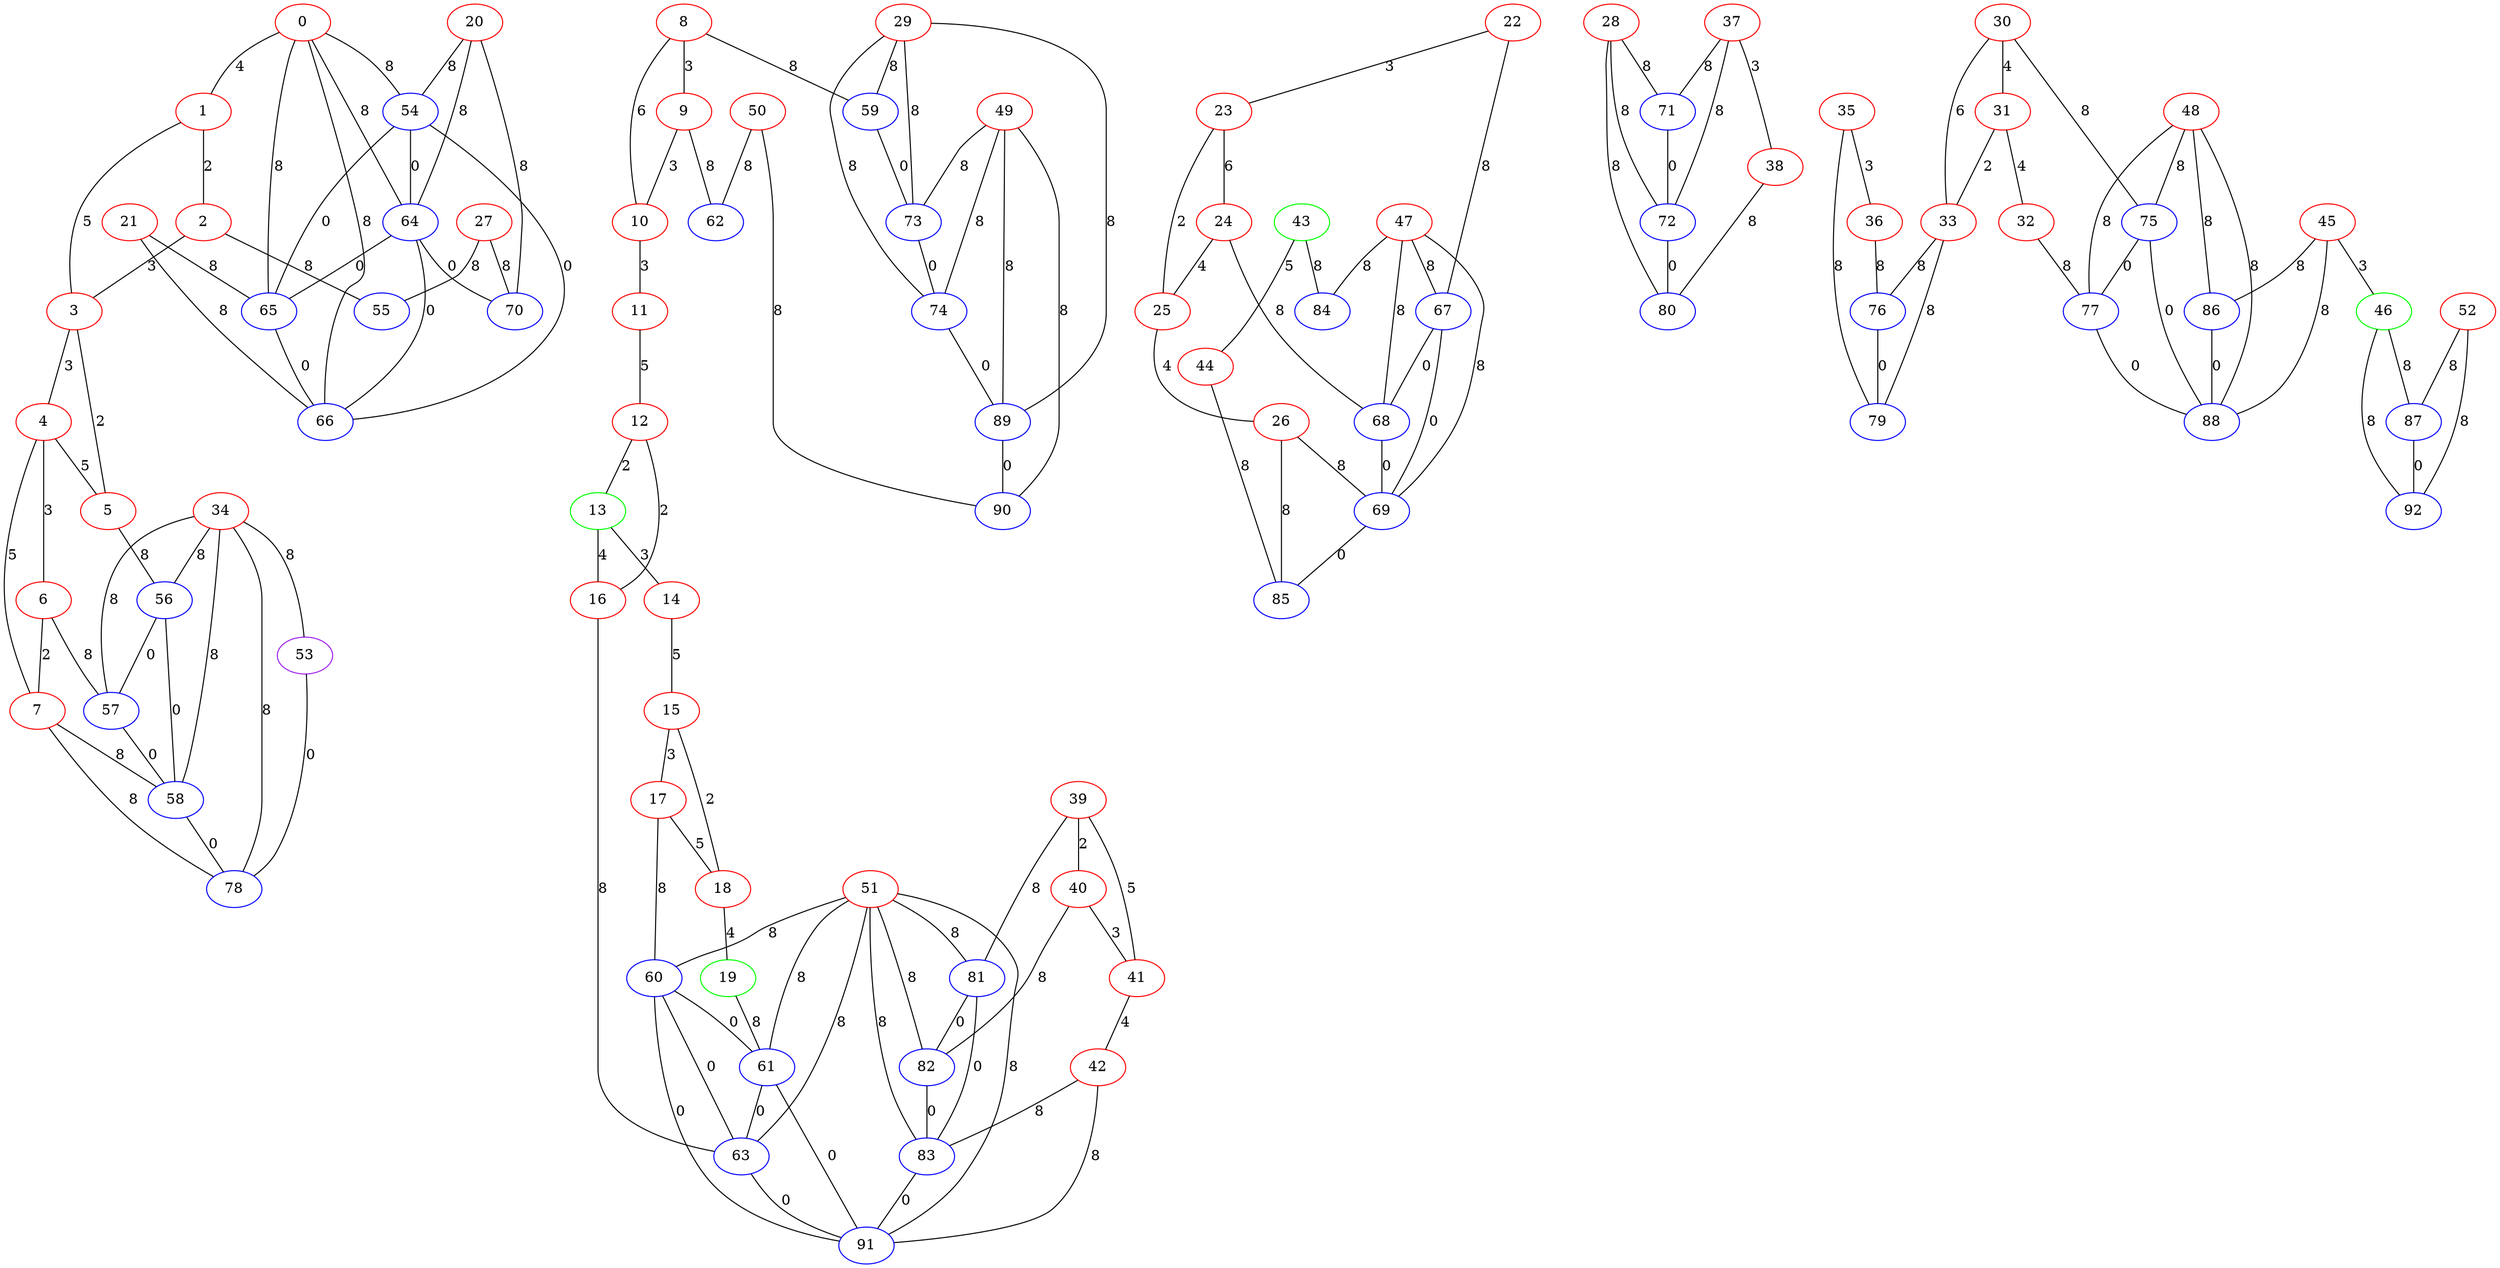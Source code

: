 graph "" {
0 [color=red, weight=1];
1 [color=red, weight=1];
2 [color=red, weight=1];
3 [color=red, weight=1];
4 [color=red, weight=1];
5 [color=red, weight=1];
6 [color=red, weight=1];
7 [color=red, weight=1];
8 [color=red, weight=1];
9 [color=red, weight=1];
10 [color=red, weight=1];
11 [color=red, weight=1];
12 [color=red, weight=1];
13 [color=green, weight=2];
14 [color=red, weight=1];
15 [color=red, weight=1];
16 [color=red, weight=1];
17 [color=red, weight=1];
18 [color=red, weight=1];
19 [color=green, weight=2];
20 [color=red, weight=1];
21 [color=red, weight=1];
22 [color=red, weight=1];
23 [color=red, weight=1];
24 [color=red, weight=1];
25 [color=red, weight=1];
26 [color=red, weight=1];
27 [color=red, weight=1];
28 [color=red, weight=1];
29 [color=red, weight=1];
30 [color=red, weight=1];
31 [color=red, weight=1];
32 [color=red, weight=1];
33 [color=red, weight=1];
34 [color=red, weight=1];
35 [color=red, weight=1];
36 [color=red, weight=1];
37 [color=red, weight=1];
38 [color=red, weight=1];
39 [color=red, weight=1];
40 [color=red, weight=1];
41 [color=red, weight=1];
42 [color=red, weight=1];
43 [color=green, weight=2];
44 [color=red, weight=1];
45 [color=red, weight=1];
46 [color=green, weight=2];
47 [color=red, weight=1];
48 [color=red, weight=1];
49 [color=red, weight=1];
50 [color=red, weight=1];
51 [color=red, weight=1];
52 [color=red, weight=1];
53 [color=purple, weight=4];
54 [color=blue, weight=3];
55 [color=blue, weight=3];
56 [color=blue, weight=3];
57 [color=blue, weight=3];
58 [color=blue, weight=3];
59 [color=blue, weight=3];
60 [color=blue, weight=3];
61 [color=blue, weight=3];
62 [color=blue, weight=3];
63 [color=blue, weight=3];
64 [color=blue, weight=3];
65 [color=blue, weight=3];
66 [color=blue, weight=3];
67 [color=blue, weight=3];
68 [color=blue, weight=3];
69 [color=blue, weight=3];
70 [color=blue, weight=3];
71 [color=blue, weight=3];
72 [color=blue, weight=3];
73 [color=blue, weight=3];
74 [color=blue, weight=3];
75 [color=blue, weight=3];
76 [color=blue, weight=3];
77 [color=blue, weight=3];
78 [color=blue, weight=3];
79 [color=blue, weight=3];
80 [color=blue, weight=3];
81 [color=blue, weight=3];
82 [color=blue, weight=3];
83 [color=blue, weight=3];
84 [color=blue, weight=3];
85 [color=blue, weight=3];
86 [color=blue, weight=3];
87 [color=blue, weight=3];
88 [color=blue, weight=3];
89 [color=blue, weight=3];
90 [color=blue, weight=3];
91 [color=blue, weight=3];
92 [color=blue, weight=3];
0 -- 64  [key=0, label=8];
0 -- 1  [key=0, label=4];
0 -- 66  [key=0, label=8];
0 -- 54  [key=0, label=8];
0 -- 65  [key=0, label=8];
1 -- 2  [key=0, label=2];
1 -- 3  [key=0, label=5];
2 -- 3  [key=0, label=3];
2 -- 55  [key=0, label=8];
3 -- 4  [key=0, label=3];
3 -- 5  [key=0, label=2];
4 -- 5  [key=0, label=5];
4 -- 6  [key=0, label=3];
4 -- 7  [key=0, label=5];
5 -- 56  [key=0, label=8];
6 -- 57  [key=0, label=8];
6 -- 7  [key=0, label=2];
7 -- 58  [key=0, label=8];
7 -- 78  [key=0, label=8];
8 -- 9  [key=0, label=3];
8 -- 10  [key=0, label=6];
8 -- 59  [key=0, label=8];
9 -- 10  [key=0, label=3];
9 -- 62  [key=0, label=8];
10 -- 11  [key=0, label=3];
11 -- 12  [key=0, label=5];
12 -- 16  [key=0, label=2];
12 -- 13  [key=0, label=2];
13 -- 16  [key=0, label=4];
13 -- 14  [key=0, label=3];
14 -- 15  [key=0, label=5];
15 -- 17  [key=0, label=3];
15 -- 18  [key=0, label=2];
16 -- 63  [key=0, label=8];
17 -- 18  [key=0, label=5];
17 -- 60  [key=0, label=8];
18 -- 19  [key=0, label=4];
19 -- 61  [key=0, label=8];
20 -- 64  [key=0, label=8];
20 -- 70  [key=0, label=8];
20 -- 54  [key=0, label=8];
21 -- 65  [key=0, label=8];
21 -- 66  [key=0, label=8];
22 -- 67  [key=0, label=8];
22 -- 23  [key=0, label=3];
23 -- 24  [key=0, label=6];
23 -- 25  [key=0, label=2];
24 -- 25  [key=0, label=4];
24 -- 68  [key=0, label=8];
25 -- 26  [key=0, label=4];
26 -- 69  [key=0, label=8];
26 -- 85  [key=0, label=8];
27 -- 70  [key=0, label=8];
27 -- 55  [key=0, label=8];
28 -- 72  [key=0, label=8];
28 -- 80  [key=0, label=8];
28 -- 71  [key=0, label=8];
29 -- 89  [key=0, label=8];
29 -- 74  [key=0, label=8];
29 -- 59  [key=0, label=8];
29 -- 73  [key=0, label=8];
30 -- 33  [key=0, label=6];
30 -- 75  [key=0, label=8];
30 -- 31  [key=0, label=4];
31 -- 32  [key=0, label=4];
31 -- 33  [key=0, label=2];
32 -- 77  [key=0, label=8];
33 -- 79  [key=0, label=8];
33 -- 76  [key=0, label=8];
34 -- 56  [key=0, label=8];
34 -- 57  [key=0, label=8];
34 -- 58  [key=0, label=8];
34 -- 53  [key=0, label=8];
34 -- 78  [key=0, label=8];
35 -- 36  [key=0, label=3];
35 -- 79  [key=0, label=8];
36 -- 76  [key=0, label=8];
37 -- 72  [key=0, label=8];
37 -- 38  [key=0, label=3];
37 -- 71  [key=0, label=8];
38 -- 80  [key=0, label=8];
39 -- 40  [key=0, label=2];
39 -- 41  [key=0, label=5];
39 -- 81  [key=0, label=8];
40 -- 41  [key=0, label=3];
40 -- 82  [key=0, label=8];
41 -- 42  [key=0, label=4];
42 -- 91  [key=0, label=8];
42 -- 83  [key=0, label=8];
43 -- 84  [key=0, label=8];
43 -- 44  [key=0, label=5];
44 -- 85  [key=0, label=8];
45 -- 88  [key=0, label=8];
45 -- 86  [key=0, label=8];
45 -- 46  [key=0, label=3];
46 -- 92  [key=0, label=8];
46 -- 87  [key=0, label=8];
47 -- 84  [key=0, label=8];
47 -- 67  [key=0, label=8];
47 -- 68  [key=0, label=8];
47 -- 69  [key=0, label=8];
48 -- 88  [key=0, label=8];
48 -- 75  [key=0, label=8];
48 -- 77  [key=0, label=8];
48 -- 86  [key=0, label=8];
49 -- 89  [key=0, label=8];
49 -- 90  [key=0, label=8];
49 -- 74  [key=0, label=8];
49 -- 73  [key=0, label=8];
50 -- 90  [key=0, label=8];
50 -- 62  [key=0, label=8];
51 -- 81  [key=0, label=8];
51 -- 82  [key=0, label=8];
51 -- 83  [key=0, label=8];
51 -- 91  [key=0, label=8];
51 -- 60  [key=0, label=8];
51 -- 61  [key=0, label=8];
51 -- 63  [key=0, label=8];
52 -- 92  [key=0, label=8];
52 -- 87  [key=0, label=8];
53 -- 78  [key=0, label=0];
54 -- 64  [key=0, label=0];
54 -- 65  [key=0, label=0];
54 -- 66  [key=0, label=0];
56 -- 57  [key=0, label=0];
56 -- 58  [key=0, label=0];
57 -- 58  [key=0, label=0];
58 -- 78  [key=0, label=0];
59 -- 73  [key=0, label=0];
60 -- 91  [key=0, label=0];
60 -- 61  [key=0, label=0];
60 -- 63  [key=0, label=0];
61 -- 91  [key=0, label=0];
61 -- 63  [key=0, label=0];
63 -- 91  [key=0, label=0];
64 -- 65  [key=0, label=0];
64 -- 66  [key=0, label=0];
64 -- 70  [key=0, label=0];
65 -- 66  [key=0, label=0];
67 -- 68  [key=0, label=0];
67 -- 69  [key=0, label=0];
68 -- 69  [key=0, label=0];
69 -- 85  [key=0, label=0];
71 -- 72  [key=0, label=0];
72 -- 80  [key=0, label=0];
73 -- 74  [key=0, label=0];
74 -- 89  [key=0, label=0];
75 -- 88  [key=0, label=0];
75 -- 77  [key=0, label=0];
76 -- 79  [key=0, label=0];
77 -- 88  [key=0, label=0];
81 -- 82  [key=0, label=0];
81 -- 83  [key=0, label=0];
82 -- 83  [key=0, label=0];
83 -- 91  [key=0, label=0];
86 -- 88  [key=0, label=0];
87 -- 92  [key=0, label=0];
89 -- 90  [key=0, label=0];
}
